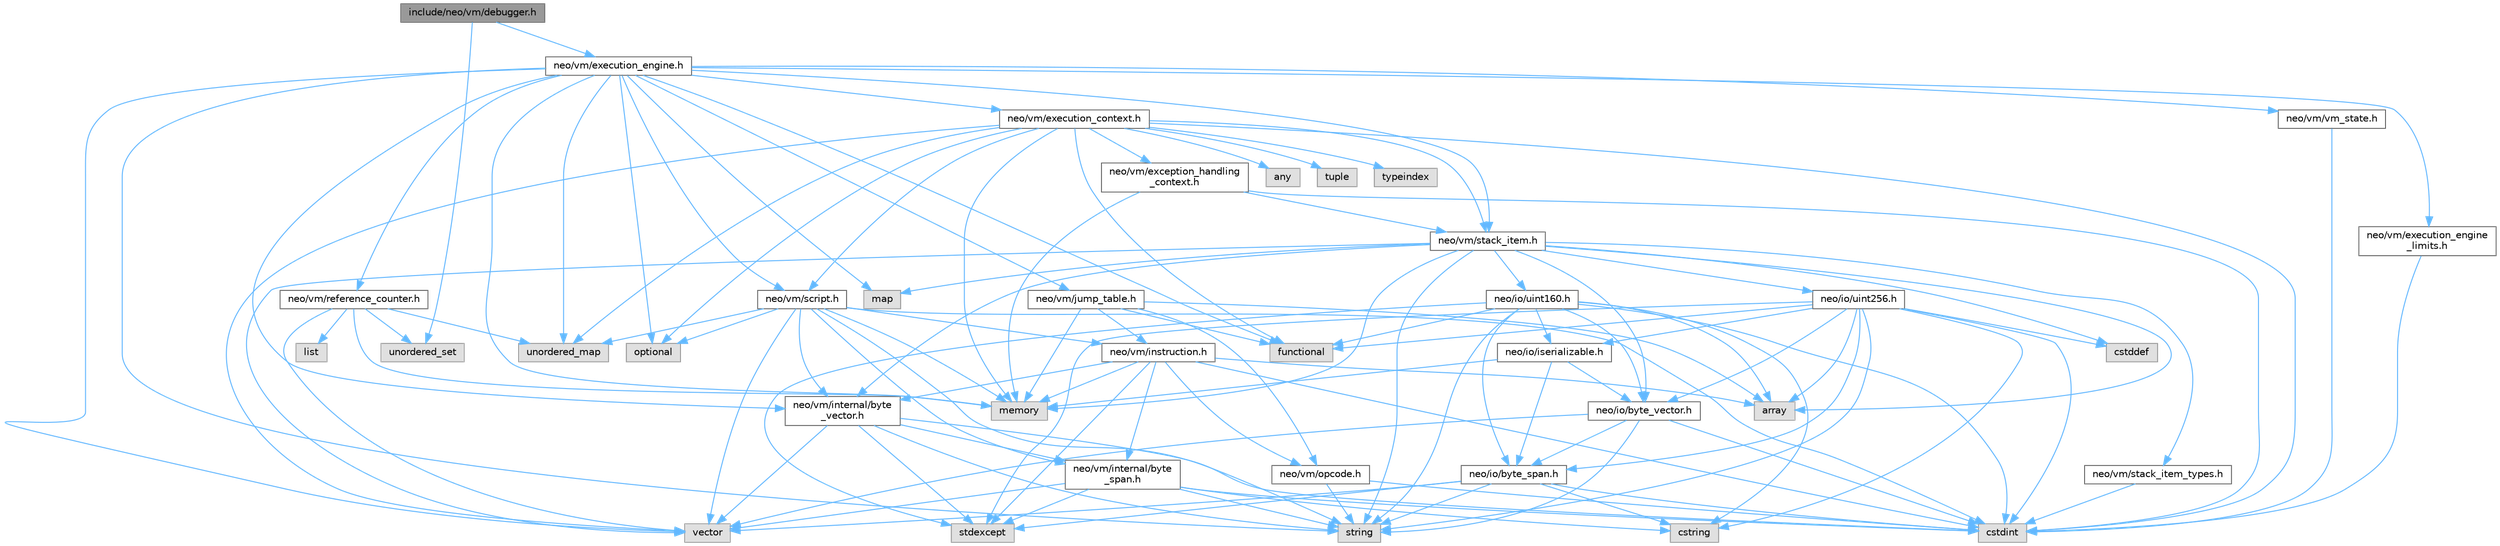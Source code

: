 digraph "include/neo/vm/debugger.h"
{
 // LATEX_PDF_SIZE
  bgcolor="transparent";
  edge [fontname=Helvetica,fontsize=10,labelfontname=Helvetica,labelfontsize=10];
  node [fontname=Helvetica,fontsize=10,shape=box,height=0.2,width=0.4];
  Node1 [id="Node000001",label="include/neo/vm/debugger.h",height=0.2,width=0.4,color="gray40", fillcolor="grey60", style="filled", fontcolor="black",tooltip=" "];
  Node1 -> Node2 [id="edge116_Node000001_Node000002",color="steelblue1",style="solid",tooltip=" "];
  Node2 [id="Node000002",label="neo/vm/execution_engine.h",height=0.2,width=0.4,color="grey40", fillcolor="white", style="filled",URL="$execution__engine_8h.html",tooltip=" "];
  Node2 -> Node3 [id="edge117_Node000002_Node000003",color="steelblue1",style="solid",tooltip=" "];
  Node3 [id="Node000003",label="neo/vm/execution_context.h",height=0.2,width=0.4,color="grey40", fillcolor="white", style="filled",URL="$execution__context_8h.html",tooltip=" "];
  Node3 -> Node4 [id="edge118_Node000003_Node000004",color="steelblue1",style="solid",tooltip=" "];
  Node4 [id="Node000004",label="neo/vm/exception_handling\l_context.h",height=0.2,width=0.4,color="grey40", fillcolor="white", style="filled",URL="$exception__handling__context_8h.html",tooltip=" "];
  Node4 -> Node5 [id="edge119_Node000004_Node000005",color="steelblue1",style="solid",tooltip=" "];
  Node5 [id="Node000005",label="neo/vm/stack_item.h",height=0.2,width=0.4,color="grey40", fillcolor="white", style="filled",URL="$stack__item_8h.html",tooltip=" "];
  Node5 -> Node6 [id="edge120_Node000005_Node000006",color="steelblue1",style="solid",tooltip=" "];
  Node6 [id="Node000006",label="neo/io/byte_vector.h",height=0.2,width=0.4,color="grey40", fillcolor="white", style="filled",URL="$io_2byte__vector_8h.html",tooltip=" "];
  Node6 -> Node7 [id="edge121_Node000006_Node000007",color="steelblue1",style="solid",tooltip=" "];
  Node7 [id="Node000007",label="neo/io/byte_span.h",height=0.2,width=0.4,color="grey40", fillcolor="white", style="filled",URL="$io_2byte__span_8h.html",tooltip=" "];
  Node7 -> Node8 [id="edge122_Node000007_Node000008",color="steelblue1",style="solid",tooltip=" "];
  Node8 [id="Node000008",label="cstdint",height=0.2,width=0.4,color="grey60", fillcolor="#E0E0E0", style="filled",tooltip=" "];
  Node7 -> Node9 [id="edge123_Node000007_Node000009",color="steelblue1",style="solid",tooltip=" "];
  Node9 [id="Node000009",label="cstring",height=0.2,width=0.4,color="grey60", fillcolor="#E0E0E0", style="filled",tooltip=" "];
  Node7 -> Node10 [id="edge124_Node000007_Node000010",color="steelblue1",style="solid",tooltip=" "];
  Node10 [id="Node000010",label="stdexcept",height=0.2,width=0.4,color="grey60", fillcolor="#E0E0E0", style="filled",tooltip=" "];
  Node7 -> Node11 [id="edge125_Node000007_Node000011",color="steelblue1",style="solid",tooltip=" "];
  Node11 [id="Node000011",label="string",height=0.2,width=0.4,color="grey60", fillcolor="#E0E0E0", style="filled",tooltip=" "];
  Node7 -> Node12 [id="edge126_Node000007_Node000012",color="steelblue1",style="solid",tooltip=" "];
  Node12 [id="Node000012",label="vector",height=0.2,width=0.4,color="grey60", fillcolor="#E0E0E0", style="filled",tooltip=" "];
  Node6 -> Node8 [id="edge127_Node000006_Node000008",color="steelblue1",style="solid",tooltip=" "];
  Node6 -> Node11 [id="edge128_Node000006_Node000011",color="steelblue1",style="solid",tooltip=" "];
  Node6 -> Node12 [id="edge129_Node000006_Node000012",color="steelblue1",style="solid",tooltip=" "];
  Node5 -> Node13 [id="edge130_Node000005_Node000013",color="steelblue1",style="solid",tooltip=" "];
  Node13 [id="Node000013",label="neo/io/uint160.h",height=0.2,width=0.4,color="grey40", fillcolor="white", style="filled",URL="$uint160_8h.html",tooltip=" "];
  Node13 -> Node7 [id="edge131_Node000013_Node000007",color="steelblue1",style="solid",tooltip=" "];
  Node13 -> Node6 [id="edge132_Node000013_Node000006",color="steelblue1",style="solid",tooltip=" "];
  Node13 -> Node14 [id="edge133_Node000013_Node000014",color="steelblue1",style="solid",tooltip=" "];
  Node14 [id="Node000014",label="neo/io/iserializable.h",height=0.2,width=0.4,color="grey40", fillcolor="white", style="filled",URL="$iserializable_8h.html",tooltip=" "];
  Node14 -> Node7 [id="edge134_Node000014_Node000007",color="steelblue1",style="solid",tooltip=" "];
  Node14 -> Node6 [id="edge135_Node000014_Node000006",color="steelblue1",style="solid",tooltip=" "];
  Node14 -> Node15 [id="edge136_Node000014_Node000015",color="steelblue1",style="solid",tooltip=" "];
  Node15 [id="Node000015",label="memory",height=0.2,width=0.4,color="grey60", fillcolor="#E0E0E0", style="filled",tooltip=" "];
  Node13 -> Node16 [id="edge137_Node000013_Node000016",color="steelblue1",style="solid",tooltip=" "];
  Node16 [id="Node000016",label="array",height=0.2,width=0.4,color="grey60", fillcolor="#E0E0E0", style="filled",tooltip=" "];
  Node13 -> Node8 [id="edge138_Node000013_Node000008",color="steelblue1",style="solid",tooltip=" "];
  Node13 -> Node9 [id="edge139_Node000013_Node000009",color="steelblue1",style="solid",tooltip=" "];
  Node13 -> Node17 [id="edge140_Node000013_Node000017",color="steelblue1",style="solid",tooltip=" "];
  Node17 [id="Node000017",label="functional",height=0.2,width=0.4,color="grey60", fillcolor="#E0E0E0", style="filled",tooltip=" "];
  Node13 -> Node10 [id="edge141_Node000013_Node000010",color="steelblue1",style="solid",tooltip=" "];
  Node13 -> Node11 [id="edge142_Node000013_Node000011",color="steelblue1",style="solid",tooltip=" "];
  Node5 -> Node18 [id="edge143_Node000005_Node000018",color="steelblue1",style="solid",tooltip=" "];
  Node18 [id="Node000018",label="neo/io/uint256.h",height=0.2,width=0.4,color="grey40", fillcolor="white", style="filled",URL="$uint256_8h.html",tooltip=" "];
  Node18 -> Node7 [id="edge144_Node000018_Node000007",color="steelblue1",style="solid",tooltip=" "];
  Node18 -> Node6 [id="edge145_Node000018_Node000006",color="steelblue1",style="solid",tooltip=" "];
  Node18 -> Node14 [id="edge146_Node000018_Node000014",color="steelblue1",style="solid",tooltip=" "];
  Node18 -> Node16 [id="edge147_Node000018_Node000016",color="steelblue1",style="solid",tooltip=" "];
  Node18 -> Node19 [id="edge148_Node000018_Node000019",color="steelblue1",style="solid",tooltip=" "];
  Node19 [id="Node000019",label="cstddef",height=0.2,width=0.4,color="grey60", fillcolor="#E0E0E0", style="filled",tooltip=" "];
  Node18 -> Node8 [id="edge149_Node000018_Node000008",color="steelblue1",style="solid",tooltip=" "];
  Node18 -> Node9 [id="edge150_Node000018_Node000009",color="steelblue1",style="solid",tooltip=" "];
  Node18 -> Node17 [id="edge151_Node000018_Node000017",color="steelblue1",style="solid",tooltip=" "];
  Node18 -> Node10 [id="edge152_Node000018_Node000010",color="steelblue1",style="solid",tooltip=" "];
  Node18 -> Node11 [id="edge153_Node000018_Node000011",color="steelblue1",style="solid",tooltip=" "];
  Node5 -> Node20 [id="edge154_Node000005_Node000020",color="steelblue1",style="solid",tooltip=" "];
  Node20 [id="Node000020",label="neo/vm/internal/byte\l_vector.h",height=0.2,width=0.4,color="grey40", fillcolor="white", style="filled",URL="$vm_2internal_2byte__vector_8h.html",tooltip=" "];
  Node20 -> Node21 [id="edge155_Node000020_Node000021",color="steelblue1",style="solid",tooltip=" "];
  Node21 [id="Node000021",label="neo/vm/internal/byte\l_span.h",height=0.2,width=0.4,color="grey40", fillcolor="white", style="filled",URL="$vm_2internal_2byte__span_8h.html",tooltip=" "];
  Node21 -> Node8 [id="edge156_Node000021_Node000008",color="steelblue1",style="solid",tooltip=" "];
  Node21 -> Node9 [id="edge157_Node000021_Node000009",color="steelblue1",style="solid",tooltip=" "];
  Node21 -> Node10 [id="edge158_Node000021_Node000010",color="steelblue1",style="solid",tooltip=" "];
  Node21 -> Node11 [id="edge159_Node000021_Node000011",color="steelblue1",style="solid",tooltip=" "];
  Node21 -> Node12 [id="edge160_Node000021_Node000012",color="steelblue1",style="solid",tooltip=" "];
  Node20 -> Node8 [id="edge161_Node000020_Node000008",color="steelblue1",style="solid",tooltip=" "];
  Node20 -> Node10 [id="edge162_Node000020_Node000010",color="steelblue1",style="solid",tooltip=" "];
  Node20 -> Node11 [id="edge163_Node000020_Node000011",color="steelblue1",style="solid",tooltip=" "];
  Node20 -> Node12 [id="edge164_Node000020_Node000012",color="steelblue1",style="solid",tooltip=" "];
  Node5 -> Node22 [id="edge165_Node000005_Node000022",color="steelblue1",style="solid",tooltip=" "];
  Node22 [id="Node000022",label="neo/vm/stack_item_types.h",height=0.2,width=0.4,color="grey40", fillcolor="white", style="filled",URL="$stack__item__types_8h.html",tooltip=" "];
  Node22 -> Node8 [id="edge166_Node000022_Node000008",color="steelblue1",style="solid",tooltip=" "];
  Node5 -> Node16 [id="edge167_Node000005_Node000016",color="steelblue1",style="solid",tooltip=" "];
  Node5 -> Node19 [id="edge168_Node000005_Node000019",color="steelblue1",style="solid",tooltip=" "];
  Node5 -> Node23 [id="edge169_Node000005_Node000023",color="steelblue1",style="solid",tooltip=" "];
  Node23 [id="Node000023",label="map",height=0.2,width=0.4,color="grey60", fillcolor="#E0E0E0", style="filled",tooltip=" "];
  Node5 -> Node15 [id="edge170_Node000005_Node000015",color="steelblue1",style="solid",tooltip=" "];
  Node5 -> Node11 [id="edge171_Node000005_Node000011",color="steelblue1",style="solid",tooltip=" "];
  Node5 -> Node12 [id="edge172_Node000005_Node000012",color="steelblue1",style="solid",tooltip=" "];
  Node4 -> Node8 [id="edge173_Node000004_Node000008",color="steelblue1",style="solid",tooltip=" "];
  Node4 -> Node15 [id="edge174_Node000004_Node000015",color="steelblue1",style="solid",tooltip=" "];
  Node3 -> Node24 [id="edge175_Node000003_Node000024",color="steelblue1",style="solid",tooltip=" "];
  Node24 [id="Node000024",label="neo/vm/script.h",height=0.2,width=0.4,color="grey40", fillcolor="white", style="filled",URL="$script_8h.html",tooltip=" "];
  Node24 -> Node25 [id="edge176_Node000024_Node000025",color="steelblue1",style="solid",tooltip=" "];
  Node25 [id="Node000025",label="neo/vm/instruction.h",height=0.2,width=0.4,color="grey40", fillcolor="white", style="filled",URL="$instruction_8h.html",tooltip=" "];
  Node25 -> Node21 [id="edge177_Node000025_Node000021",color="steelblue1",style="solid",tooltip=" "];
  Node25 -> Node20 [id="edge178_Node000025_Node000020",color="steelblue1",style="solid",tooltip=" "];
  Node25 -> Node26 [id="edge179_Node000025_Node000026",color="steelblue1",style="solid",tooltip=" "];
  Node26 [id="Node000026",label="neo/vm/opcode.h",height=0.2,width=0.4,color="grey40", fillcolor="white", style="filled",URL="$opcode_8h.html",tooltip=" "];
  Node26 -> Node8 [id="edge180_Node000026_Node000008",color="steelblue1",style="solid",tooltip=" "];
  Node26 -> Node11 [id="edge181_Node000026_Node000011",color="steelblue1",style="solid",tooltip=" "];
  Node25 -> Node16 [id="edge182_Node000025_Node000016",color="steelblue1",style="solid",tooltip=" "];
  Node25 -> Node8 [id="edge183_Node000025_Node000008",color="steelblue1",style="solid",tooltip=" "];
  Node25 -> Node15 [id="edge184_Node000025_Node000015",color="steelblue1",style="solid",tooltip=" "];
  Node25 -> Node10 [id="edge185_Node000025_Node000010",color="steelblue1",style="solid",tooltip=" "];
  Node24 -> Node21 [id="edge186_Node000024_Node000021",color="steelblue1",style="solid",tooltip=" "];
  Node24 -> Node20 [id="edge187_Node000024_Node000020",color="steelblue1",style="solid",tooltip=" "];
  Node24 -> Node8 [id="edge188_Node000024_Node000008",color="steelblue1",style="solid",tooltip=" "];
  Node24 -> Node15 [id="edge189_Node000024_Node000015",color="steelblue1",style="solid",tooltip=" "];
  Node24 -> Node27 [id="edge190_Node000024_Node000027",color="steelblue1",style="solid",tooltip=" "];
  Node27 [id="Node000027",label="optional",height=0.2,width=0.4,color="grey60", fillcolor="#E0E0E0", style="filled",tooltip=" "];
  Node24 -> Node11 [id="edge191_Node000024_Node000011",color="steelblue1",style="solid",tooltip=" "];
  Node24 -> Node28 [id="edge192_Node000024_Node000028",color="steelblue1",style="solid",tooltip=" "];
  Node28 [id="Node000028",label="unordered_map",height=0.2,width=0.4,color="grey60", fillcolor="#E0E0E0", style="filled",tooltip=" "];
  Node24 -> Node12 [id="edge193_Node000024_Node000012",color="steelblue1",style="solid",tooltip=" "];
  Node3 -> Node5 [id="edge194_Node000003_Node000005",color="steelblue1",style="solid",tooltip=" "];
  Node3 -> Node29 [id="edge195_Node000003_Node000029",color="steelblue1",style="solid",tooltip=" "];
  Node29 [id="Node000029",label="any",height=0.2,width=0.4,color="grey60", fillcolor="#E0E0E0", style="filled",tooltip=" "];
  Node3 -> Node8 [id="edge196_Node000003_Node000008",color="steelblue1",style="solid",tooltip=" "];
  Node3 -> Node17 [id="edge197_Node000003_Node000017",color="steelblue1",style="solid",tooltip=" "];
  Node3 -> Node15 [id="edge198_Node000003_Node000015",color="steelblue1",style="solid",tooltip=" "];
  Node3 -> Node27 [id="edge199_Node000003_Node000027",color="steelblue1",style="solid",tooltip=" "];
  Node3 -> Node30 [id="edge200_Node000003_Node000030",color="steelblue1",style="solid",tooltip=" "];
  Node30 [id="Node000030",label="tuple",height=0.2,width=0.4,color="grey60", fillcolor="#E0E0E0", style="filled",tooltip=" "];
  Node3 -> Node31 [id="edge201_Node000003_Node000031",color="steelblue1",style="solid",tooltip=" "];
  Node31 [id="Node000031",label="typeindex",height=0.2,width=0.4,color="grey60", fillcolor="#E0E0E0", style="filled",tooltip=" "];
  Node3 -> Node28 [id="edge202_Node000003_Node000028",color="steelblue1",style="solid",tooltip=" "];
  Node3 -> Node12 [id="edge203_Node000003_Node000012",color="steelblue1",style="solid",tooltip=" "];
  Node2 -> Node32 [id="edge204_Node000002_Node000032",color="steelblue1",style="solid",tooltip=" "];
  Node32 [id="Node000032",label="neo/vm/execution_engine\l_limits.h",height=0.2,width=0.4,color="grey40", fillcolor="white", style="filled",URL="$execution__engine__limits_8h.html",tooltip=" "];
  Node32 -> Node8 [id="edge205_Node000032_Node000008",color="steelblue1",style="solid",tooltip=" "];
  Node2 -> Node20 [id="edge206_Node000002_Node000020",color="steelblue1",style="solid",tooltip=" "];
  Node2 -> Node33 [id="edge207_Node000002_Node000033",color="steelblue1",style="solid",tooltip=" "];
  Node33 [id="Node000033",label="neo/vm/jump_table.h",height=0.2,width=0.4,color="grey40", fillcolor="white", style="filled",URL="$jump__table_8h.html",tooltip=" "];
  Node33 -> Node25 [id="edge208_Node000033_Node000025",color="steelblue1",style="solid",tooltip=" "];
  Node33 -> Node26 [id="edge209_Node000033_Node000026",color="steelblue1",style="solid",tooltip=" "];
  Node33 -> Node16 [id="edge210_Node000033_Node000016",color="steelblue1",style="solid",tooltip=" "];
  Node33 -> Node17 [id="edge211_Node000033_Node000017",color="steelblue1",style="solid",tooltip=" "];
  Node33 -> Node15 [id="edge212_Node000033_Node000015",color="steelblue1",style="solid",tooltip=" "];
  Node2 -> Node34 [id="edge213_Node000002_Node000034",color="steelblue1",style="solid",tooltip=" "];
  Node34 [id="Node000034",label="neo/vm/reference_counter.h",height=0.2,width=0.4,color="grey40", fillcolor="white", style="filled",URL="$reference__counter_8h.html",tooltip=" "];
  Node34 -> Node35 [id="edge214_Node000034_Node000035",color="steelblue1",style="solid",tooltip=" "];
  Node35 [id="Node000035",label="list",height=0.2,width=0.4,color="grey60", fillcolor="#E0E0E0", style="filled",tooltip=" "];
  Node34 -> Node15 [id="edge215_Node000034_Node000015",color="steelblue1",style="solid",tooltip=" "];
  Node34 -> Node28 [id="edge216_Node000034_Node000028",color="steelblue1",style="solid",tooltip=" "];
  Node34 -> Node36 [id="edge217_Node000034_Node000036",color="steelblue1",style="solid",tooltip=" "];
  Node36 [id="Node000036",label="unordered_set",height=0.2,width=0.4,color="grey60", fillcolor="#E0E0E0", style="filled",tooltip=" "];
  Node34 -> Node12 [id="edge218_Node000034_Node000012",color="steelblue1",style="solid",tooltip=" "];
  Node2 -> Node24 [id="edge219_Node000002_Node000024",color="steelblue1",style="solid",tooltip=" "];
  Node2 -> Node5 [id="edge220_Node000002_Node000005",color="steelblue1",style="solid",tooltip=" "];
  Node2 -> Node37 [id="edge221_Node000002_Node000037",color="steelblue1",style="solid",tooltip=" "];
  Node37 [id="Node000037",label="neo/vm/vm_state.h",height=0.2,width=0.4,color="grey40", fillcolor="white", style="filled",URL="$vm__state_8h.html",tooltip=" "];
  Node37 -> Node8 [id="edge222_Node000037_Node000008",color="steelblue1",style="solid",tooltip=" "];
  Node2 -> Node17 [id="edge223_Node000002_Node000017",color="steelblue1",style="solid",tooltip=" "];
  Node2 -> Node23 [id="edge224_Node000002_Node000023",color="steelblue1",style="solid",tooltip=" "];
  Node2 -> Node15 [id="edge225_Node000002_Node000015",color="steelblue1",style="solid",tooltip=" "];
  Node2 -> Node27 [id="edge226_Node000002_Node000027",color="steelblue1",style="solid",tooltip=" "];
  Node2 -> Node11 [id="edge227_Node000002_Node000011",color="steelblue1",style="solid",tooltip=" "];
  Node2 -> Node28 [id="edge228_Node000002_Node000028",color="steelblue1",style="solid",tooltip=" "];
  Node2 -> Node12 [id="edge229_Node000002_Node000012",color="steelblue1",style="solid",tooltip=" "];
  Node1 -> Node36 [id="edge230_Node000001_Node000036",color="steelblue1",style="solid",tooltip=" "];
}
